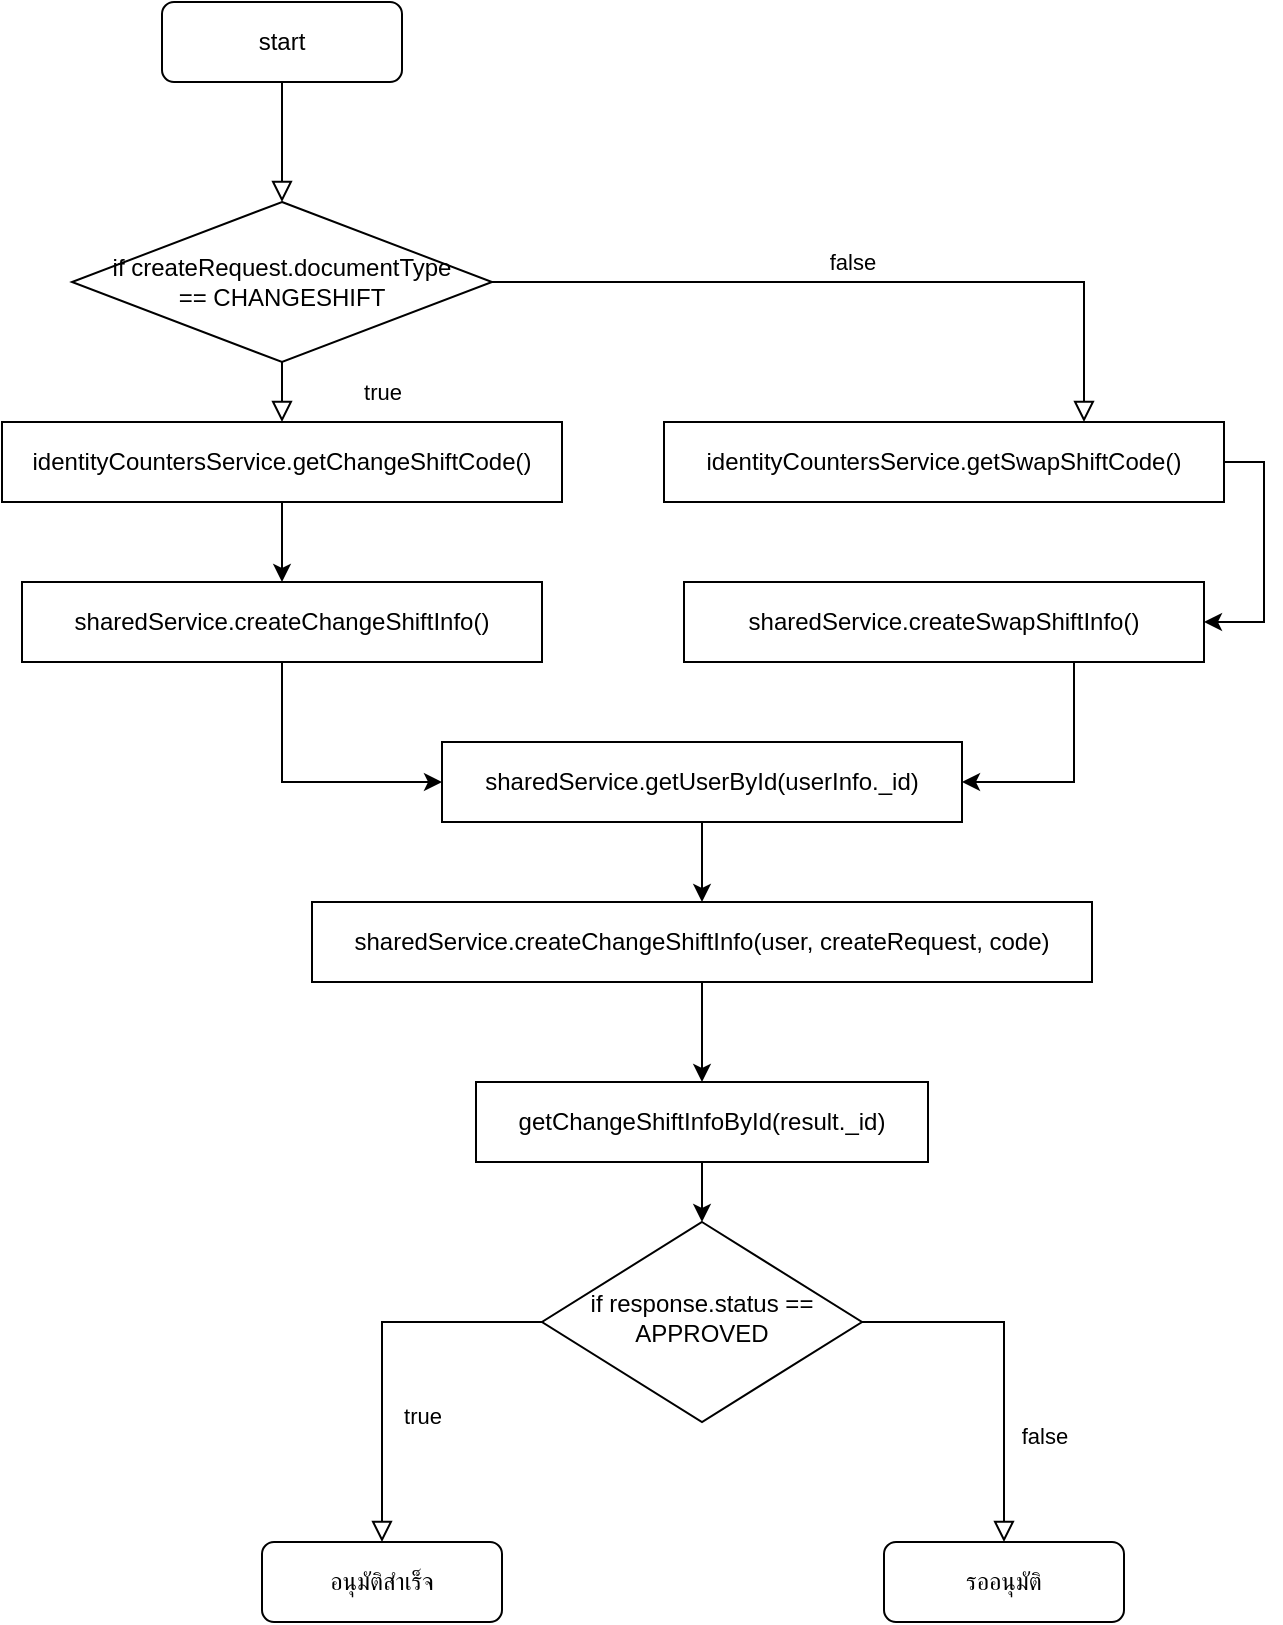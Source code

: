 <mxfile version="22.0.4" type="github" pages="2">
  <diagram id="C5RBs43oDa-KdzZeNtuy" name="Page-1">
    <mxGraphModel dx="1042" dy="569" grid="1" gridSize="10" guides="1" tooltips="1" connect="1" arrows="1" fold="1" page="1" pageScale="1" pageWidth="827" pageHeight="1169" math="0" shadow="0">
      <root>
        <mxCell id="WIyWlLk6GJQsqaUBKTNV-0" />
        <mxCell id="WIyWlLk6GJQsqaUBKTNV-1" parent="WIyWlLk6GJQsqaUBKTNV-0" />
        <mxCell id="WIyWlLk6GJQsqaUBKTNV-2" value="" style="rounded=0;html=1;jettySize=auto;orthogonalLoop=1;fontSize=11;endArrow=block;endFill=0;endSize=8;strokeWidth=1;shadow=0;labelBackgroundColor=none;edgeStyle=orthogonalEdgeStyle;entryX=0.5;entryY=0;entryDx=0;entryDy=0;" parent="WIyWlLk6GJQsqaUBKTNV-1" source="WIyWlLk6GJQsqaUBKTNV-3" target="_-2bb-wi2htIasHJEtvo-24" edge="1">
          <mxGeometry relative="1" as="geometry" />
        </mxCell>
        <mxCell id="WIyWlLk6GJQsqaUBKTNV-3" value="start" style="rounded=1;whiteSpace=wrap;html=1;fontSize=12;glass=0;strokeWidth=1;shadow=0;" parent="WIyWlLk6GJQsqaUBKTNV-1" vertex="1">
          <mxGeometry x="199" y="110" width="120" height="40" as="geometry" />
        </mxCell>
        <mxCell id="WIyWlLk6GJQsqaUBKTNV-4" value="true" style="rounded=0;html=1;jettySize=auto;orthogonalLoop=1;fontSize=11;endArrow=block;endFill=0;endSize=8;strokeWidth=1;shadow=0;labelBackgroundColor=none;edgeStyle=orthogonalEdgeStyle;exitX=0.5;exitY=1;exitDx=0;exitDy=0;entryX=0.5;entryY=0;entryDx=0;entryDy=0;" parent="WIyWlLk6GJQsqaUBKTNV-1" source="_-2bb-wi2htIasHJEtvo-24" target="_-2bb-wi2htIasHJEtvo-9" edge="1">
          <mxGeometry y="50" relative="1" as="geometry">
            <mxPoint as="offset" />
            <mxPoint x="259" y="380" as="targetPoint" />
          </mxGeometry>
        </mxCell>
        <mxCell id="WIyWlLk6GJQsqaUBKTNV-5" value="false" style="edgeStyle=orthogonalEdgeStyle;rounded=0;html=1;jettySize=auto;orthogonalLoop=1;fontSize=11;endArrow=block;endFill=0;endSize=8;strokeWidth=1;shadow=0;labelBackgroundColor=none;exitX=1;exitY=0.5;exitDx=0;exitDy=0;entryX=0.75;entryY=0;entryDx=0;entryDy=0;" parent="WIyWlLk6GJQsqaUBKTNV-1" source="_-2bb-wi2htIasHJEtvo-24" target="WIyWlLk6GJQsqaUBKTNV-7" edge="1">
          <mxGeometry x="-0.02" y="10" relative="1" as="geometry">
            <mxPoint as="offset" />
            <mxPoint x="689" y="370" as="targetPoint" />
          </mxGeometry>
        </mxCell>
        <mxCell id="_-2bb-wi2htIasHJEtvo-28" style="edgeStyle=orthogonalEdgeStyle;rounded=0;orthogonalLoop=1;jettySize=auto;html=1;exitX=1;exitY=0.5;exitDx=0;exitDy=0;entryX=1;entryY=0.5;entryDx=0;entryDy=0;" edge="1" parent="WIyWlLk6GJQsqaUBKTNV-1" source="WIyWlLk6GJQsqaUBKTNV-7" target="_-2bb-wi2htIasHJEtvo-2">
          <mxGeometry relative="1" as="geometry" />
        </mxCell>
        <mxCell id="WIyWlLk6GJQsqaUBKTNV-7" value="identityCountersService.getSwapShiftCode()" style="rounded=1;whiteSpace=wrap;html=1;fontSize=12;glass=0;strokeWidth=1;shadow=0;arcSize=0;" parent="WIyWlLk6GJQsqaUBKTNV-1" vertex="1">
          <mxGeometry x="450" y="320" width="280" height="40" as="geometry" />
        </mxCell>
        <mxCell id="WIyWlLk6GJQsqaUBKTNV-8" value="true" style="rounded=0;html=1;jettySize=auto;orthogonalLoop=1;fontSize=11;endArrow=block;endFill=0;endSize=8;strokeWidth=1;shadow=0;labelBackgroundColor=none;edgeStyle=orthogonalEdgeStyle;" parent="WIyWlLk6GJQsqaUBKTNV-1" source="WIyWlLk6GJQsqaUBKTNV-10" target="WIyWlLk6GJQsqaUBKTNV-11" edge="1">
          <mxGeometry x="0.331" y="20" relative="1" as="geometry">
            <mxPoint as="offset" />
          </mxGeometry>
        </mxCell>
        <mxCell id="WIyWlLk6GJQsqaUBKTNV-9" value="false" style="edgeStyle=orthogonalEdgeStyle;rounded=0;html=1;jettySize=auto;orthogonalLoop=1;fontSize=11;endArrow=block;endFill=0;endSize=8;strokeWidth=1;shadow=0;labelBackgroundColor=none;exitX=1;exitY=0.5;exitDx=0;exitDy=0;" parent="WIyWlLk6GJQsqaUBKTNV-1" source="WIyWlLk6GJQsqaUBKTNV-10" target="WIyWlLk6GJQsqaUBKTNV-12" edge="1">
          <mxGeometry x="0.417" y="20" relative="1" as="geometry">
            <mxPoint as="offset" />
          </mxGeometry>
        </mxCell>
        <mxCell id="WIyWlLk6GJQsqaUBKTNV-10" value="if response.status == APPROVED" style="rhombus;whiteSpace=wrap;html=1;shadow=0;fontFamily=Helvetica;fontSize=12;align=center;strokeWidth=1;spacing=6;spacingTop=-4;" parent="WIyWlLk6GJQsqaUBKTNV-1" vertex="1">
          <mxGeometry x="389" y="720" width="160" height="100" as="geometry" />
        </mxCell>
        <mxCell id="WIyWlLk6GJQsqaUBKTNV-11" value="อนุมัติสำเร็จ" style="rounded=1;whiteSpace=wrap;html=1;fontSize=12;glass=0;strokeWidth=1;shadow=0;" parent="WIyWlLk6GJQsqaUBKTNV-1" vertex="1">
          <mxGeometry x="249" y="880" width="120" height="40" as="geometry" />
        </mxCell>
        <mxCell id="WIyWlLk6GJQsqaUBKTNV-12" value="รออนุมัติ" style="rounded=1;whiteSpace=wrap;html=1;fontSize=12;glass=0;strokeWidth=1;shadow=0;" parent="WIyWlLk6GJQsqaUBKTNV-1" vertex="1">
          <mxGeometry x="560" y="880" width="120" height="40" as="geometry" />
        </mxCell>
        <mxCell id="_-2bb-wi2htIasHJEtvo-14" style="edgeStyle=orthogonalEdgeStyle;rounded=0;orthogonalLoop=1;jettySize=auto;html=1;entryX=1;entryY=0.5;entryDx=0;entryDy=0;exitX=0.75;exitY=1;exitDx=0;exitDy=0;" edge="1" parent="WIyWlLk6GJQsqaUBKTNV-1" source="_-2bb-wi2htIasHJEtvo-2" target="_-2bb-wi2htIasHJEtvo-13">
          <mxGeometry relative="1" as="geometry">
            <mxPoint x="730" y="550" as="sourcePoint" />
          </mxGeometry>
        </mxCell>
        <mxCell id="_-2bb-wi2htIasHJEtvo-2" value="sharedService.createSwapShiftInfo()" style="whiteSpace=wrap;html=1;rounded=1;glass=0;strokeWidth=1;shadow=0;arcSize=0;" vertex="1" parent="WIyWlLk6GJQsqaUBKTNV-1">
          <mxGeometry x="460" y="400" width="260" height="40" as="geometry" />
        </mxCell>
        <mxCell id="_-2bb-wi2htIasHJEtvo-12" style="edgeStyle=orthogonalEdgeStyle;rounded=0;orthogonalLoop=1;jettySize=auto;html=1;exitX=0.5;exitY=1;exitDx=0;exitDy=0;entryX=0.5;entryY=0;entryDx=0;entryDy=0;" edge="1" parent="WIyWlLk6GJQsqaUBKTNV-1" source="_-2bb-wi2htIasHJEtvo-9" target="_-2bb-wi2htIasHJEtvo-10">
          <mxGeometry relative="1" as="geometry" />
        </mxCell>
        <mxCell id="_-2bb-wi2htIasHJEtvo-9" value="identityCountersService.getChangeShiftCode()" style="rounded=1;whiteSpace=wrap;html=1;fontSize=12;glass=0;strokeWidth=1;shadow=0;arcSize=0;" vertex="1" parent="WIyWlLk6GJQsqaUBKTNV-1">
          <mxGeometry x="119" y="320" width="280" height="40" as="geometry" />
        </mxCell>
        <mxCell id="_-2bb-wi2htIasHJEtvo-15" style="edgeStyle=orthogonalEdgeStyle;rounded=0;orthogonalLoop=1;jettySize=auto;html=1;exitX=0.5;exitY=1;exitDx=0;exitDy=0;entryX=0;entryY=0.5;entryDx=0;entryDy=0;" edge="1" parent="WIyWlLk6GJQsqaUBKTNV-1" source="_-2bb-wi2htIasHJEtvo-10" target="_-2bb-wi2htIasHJEtvo-13">
          <mxGeometry relative="1" as="geometry" />
        </mxCell>
        <mxCell id="_-2bb-wi2htIasHJEtvo-10" value="sharedService.createChangeShiftInfo()" style="whiteSpace=wrap;html=1;rounded=1;glass=0;strokeWidth=1;shadow=0;arcSize=0;" vertex="1" parent="WIyWlLk6GJQsqaUBKTNV-1">
          <mxGeometry x="129" y="400" width="260" height="40" as="geometry" />
        </mxCell>
        <mxCell id="_-2bb-wi2htIasHJEtvo-19" style="edgeStyle=orthogonalEdgeStyle;rounded=0;orthogonalLoop=1;jettySize=auto;html=1;exitX=0.5;exitY=1;exitDx=0;exitDy=0;entryX=0.5;entryY=0;entryDx=0;entryDy=0;" edge="1" parent="WIyWlLk6GJQsqaUBKTNV-1" source="_-2bb-wi2htIasHJEtvo-13" target="_-2bb-wi2htIasHJEtvo-16">
          <mxGeometry relative="1" as="geometry" />
        </mxCell>
        <mxCell id="_-2bb-wi2htIasHJEtvo-13" value="sharedService.getUserById(userInfo._id)" style="whiteSpace=wrap;html=1;rounded=1;glass=0;strokeWidth=1;shadow=0;arcSize=0;" vertex="1" parent="WIyWlLk6GJQsqaUBKTNV-1">
          <mxGeometry x="339" y="480" width="260" height="40" as="geometry" />
        </mxCell>
        <mxCell id="_-2bb-wi2htIasHJEtvo-21" style="edgeStyle=orthogonalEdgeStyle;rounded=0;orthogonalLoop=1;jettySize=auto;html=1;exitX=0.5;exitY=1;exitDx=0;exitDy=0;entryX=0.5;entryY=0;entryDx=0;entryDy=0;" edge="1" parent="WIyWlLk6GJQsqaUBKTNV-1" source="_-2bb-wi2htIasHJEtvo-16" target="_-2bb-wi2htIasHJEtvo-20">
          <mxGeometry relative="1" as="geometry" />
        </mxCell>
        <mxCell id="_-2bb-wi2htIasHJEtvo-16" value="sharedService.createChangeShiftInfo(user, createRequest, code)" style="whiteSpace=wrap;html=1;rounded=1;glass=0;strokeWidth=1;shadow=0;arcSize=0;" vertex="1" parent="WIyWlLk6GJQsqaUBKTNV-1">
          <mxGeometry x="274" y="560" width="390" height="40" as="geometry" />
        </mxCell>
        <mxCell id="_-2bb-wi2htIasHJEtvo-22" style="edgeStyle=orthogonalEdgeStyle;rounded=0;orthogonalLoop=1;jettySize=auto;html=1;exitX=0.5;exitY=1;exitDx=0;exitDy=0;" edge="1" parent="WIyWlLk6GJQsqaUBKTNV-1" source="_-2bb-wi2htIasHJEtvo-20" target="WIyWlLk6GJQsqaUBKTNV-10">
          <mxGeometry relative="1" as="geometry" />
        </mxCell>
        <mxCell id="_-2bb-wi2htIasHJEtvo-20" value="getChangeShiftInfoById(result._id)" style="whiteSpace=wrap;html=1;rounded=1;glass=0;strokeWidth=1;shadow=0;arcSize=0;" vertex="1" parent="WIyWlLk6GJQsqaUBKTNV-1">
          <mxGeometry x="356" y="650" width="226" height="40" as="geometry" />
        </mxCell>
        <mxCell id="_-2bb-wi2htIasHJEtvo-24" value="if&amp;nbsp;createRequest.documentType ==&amp;nbsp;CHANGESHIFT" style="rhombus;whiteSpace=wrap;html=1;" vertex="1" parent="WIyWlLk6GJQsqaUBKTNV-1">
          <mxGeometry x="154" y="210" width="210" height="80" as="geometry" />
        </mxCell>
      </root>
    </mxGraphModel>
  </diagram>
  <diagram id="S-Z2ZGXmdk8n8kX4dXoF" name="Page-2">
    <mxGraphModel dx="1042" dy="569" grid="1" gridSize="10" guides="1" tooltips="1" connect="1" arrows="1" fold="1" page="1" pageScale="1" pageWidth="990" pageHeight="790" math="0" shadow="0">
      <root>
        <mxCell id="0" />
        <mxCell id="1" parent="0" />
        <mxCell id="oK1lQRf-akIrJBx_yWZA-25" style="edgeStyle=orthogonalEdgeStyle;rounded=0;orthogonalLoop=1;jettySize=auto;html=1;exitX=0.5;exitY=1;exitDx=0;exitDy=0;entryX=0.5;entryY=0;entryDx=0;entryDy=0;" edge="1" parent="1" source="oK1lQRf-akIrJBx_yWZA-2" target="oK1lQRf-akIrJBx_yWZA-15">
          <mxGeometry relative="1" as="geometry" />
        </mxCell>
        <mxCell id="oK1lQRf-akIrJBx_yWZA-2" value="start" style="rounded=1;whiteSpace=wrap;html=1;fontSize=12;glass=0;strokeWidth=1;shadow=0;" vertex="1" parent="1">
          <mxGeometry x="462" y="150" width="120" height="40" as="geometry" />
        </mxCell>
        <mxCell id="oK1lQRf-akIrJBx_yWZA-7" value="true" style="rounded=0;html=1;jettySize=auto;orthogonalLoop=1;fontSize=11;endArrow=block;endFill=0;endSize=8;strokeWidth=1;shadow=0;labelBackgroundColor=none;edgeStyle=orthogonalEdgeStyle;entryX=0.5;entryY=0;entryDx=0;entryDy=0;" edge="1" parent="1" source="oK1lQRf-akIrJBx_yWZA-9" target="mfvChuHM7UiGOmM7VRAI-2">
          <mxGeometry x="0.571" relative="1" as="geometry">
            <mxPoint as="offset" />
          </mxGeometry>
        </mxCell>
        <mxCell id="oK1lQRf-akIrJBx_yWZA-8" value="false" style="edgeStyle=orthogonalEdgeStyle;rounded=0;html=1;jettySize=auto;orthogonalLoop=1;fontSize=11;endArrow=block;endFill=0;endSize=8;strokeWidth=1;shadow=0;labelBackgroundColor=none;exitX=1;exitY=0.5;exitDx=0;exitDy=0;entryX=1;entryY=0.5;entryDx=0;entryDy=0;" edge="1" parent="1" source="oK1lQRf-akIrJBx_yWZA-9" target="mfvChuHM7UiGOmM7VRAI-5">
          <mxGeometry x="-0.442" relative="1" as="geometry">
            <mxPoint as="offset" />
            <mxPoint x="662" y="840" as="targetPoint" />
            <Array as="points">
              <mxPoint x="740" y="700" />
              <mxPoint x="740" y="990" />
            </Array>
          </mxGeometry>
        </mxCell>
        <mxCell id="oK1lQRf-akIrJBx_yWZA-9" value="ถ้าได้รับการอนุมัติทั้งหมด" style="rhombus;whiteSpace=wrap;html=1;shadow=0;fontFamily=Helvetica;fontSize=12;align=center;strokeWidth=1;spacing=6;spacingTop=-4;" vertex="1" parent="1">
          <mxGeometry x="442" y="650" width="160" height="100" as="geometry" />
        </mxCell>
        <mxCell id="oK1lQRf-akIrJBx_yWZA-14" style="edgeStyle=orthogonalEdgeStyle;rounded=0;orthogonalLoop=1;jettySize=auto;html=1;exitX=0.5;exitY=1;exitDx=0;exitDy=0;entryX=0.5;entryY=0;entryDx=0;entryDy=0;" edge="1" parent="1" source="oK1lQRf-akIrJBx_yWZA-15" target="oK1lQRf-akIrJBx_yWZA-17">
          <mxGeometry relative="1" as="geometry" />
        </mxCell>
        <mxCell id="oK1lQRf-akIrJBx_yWZA-15" value="ดึงข้อมูลพนักงาน bySupervisorId" style="rounded=1;whiteSpace=wrap;html=1;fontSize=12;glass=0;strokeWidth=1;shadow=0;arcSize=0;" vertex="1" parent="1">
          <mxGeometry x="382" y="220" width="280" height="40" as="geometry" />
        </mxCell>
        <mxCell id="oK1lQRf-akIrJBx_yWZA-16" style="edgeStyle=orthogonalEdgeStyle;rounded=0;orthogonalLoop=1;jettySize=auto;html=1;exitX=0.5;exitY=1;exitDx=0;exitDy=0;entryX=0.5;entryY=0;entryDx=0;entryDy=0;" edge="1" parent="1" source="oK1lQRf-akIrJBx_yWZA-17" target="mfvChuHM7UiGOmM7VRAI-1">
          <mxGeometry relative="1" as="geometry">
            <mxPoint x="522" y="375" as="targetPoint" />
          </mxGeometry>
        </mxCell>
        <mxCell id="oK1lQRf-akIrJBx_yWZA-17" value="ดึงข้อมูล Workflow ของเอกสาร" style="whiteSpace=wrap;html=1;rounded=1;glass=0;strokeWidth=1;shadow=0;arcSize=0;" vertex="1" parent="1">
          <mxGeometry x="392" y="290" width="260" height="40" as="geometry" />
        </mxCell>
        <mxCell id="oK1lQRf-akIrJBx_yWZA-18" style="edgeStyle=orthogonalEdgeStyle;rounded=0;orthogonalLoop=1;jettySize=auto;html=1;exitX=0.5;exitY=1;exitDx=0;exitDy=0;entryX=0.5;entryY=0;entryDx=0;entryDy=0;" edge="1" parent="1" source="mfvChuHM7UiGOmM7VRAI-1" target="oK1lQRf-akIrJBx_yWZA-21">
          <mxGeometry relative="1" as="geometry">
            <mxPoint x="522" y="415" as="sourcePoint" />
          </mxGeometry>
        </mxCell>
        <mxCell id="mfvChuHM7UiGOmM7VRAI-11" value="true" style="edgeLabel;html=1;align=center;verticalAlign=middle;resizable=0;points=[];" vertex="1" connectable="0" parent="oK1lQRf-akIrJBx_yWZA-18">
          <mxGeometry x="-0.24" y="-1" relative="1" as="geometry">
            <mxPoint as="offset" />
          </mxGeometry>
        </mxCell>
        <mxCell id="oK1lQRf-akIrJBx_yWZA-20" style="edgeStyle=orthogonalEdgeStyle;rounded=0;orthogonalLoop=1;jettySize=auto;html=1;exitX=0.5;exitY=1;exitDx=0;exitDy=0;entryX=0.5;entryY=0;entryDx=0;entryDy=0;" edge="1" parent="1" source="oK1lQRf-akIrJBx_yWZA-21" target="oK1lQRf-akIrJBx_yWZA-23">
          <mxGeometry relative="1" as="geometry" />
        </mxCell>
        <mxCell id="oK1lQRf-akIrJBx_yWZA-21" value="ดึงข้อมูลเอกสารเปลี่ยนกะงาน" style="whiteSpace=wrap;html=1;rounded=1;glass=0;strokeWidth=1;shadow=0;arcSize=0;" vertex="1" parent="1">
          <mxGeometry x="327" y="510" width="390" height="40" as="geometry" />
        </mxCell>
        <mxCell id="oK1lQRf-akIrJBx_yWZA-22" style="edgeStyle=orthogonalEdgeStyle;rounded=0;orthogonalLoop=1;jettySize=auto;html=1;exitX=0.5;exitY=1;exitDx=0;exitDy=0;" edge="1" parent="1" source="oK1lQRf-akIrJBx_yWZA-23" target="oK1lQRf-akIrJBx_yWZA-9">
          <mxGeometry relative="1" as="geometry" />
        </mxCell>
        <mxCell id="oK1lQRf-akIrJBx_yWZA-23" value="ตรวจสอบตารางงานของพนักงาน" style="whiteSpace=wrap;html=1;rounded=1;glass=0;strokeWidth=1;shadow=0;arcSize=0;" vertex="1" parent="1">
          <mxGeometry x="409" y="580" width="226" height="40" as="geometry" />
        </mxCell>
        <mxCell id="mfvChuHM7UiGOmM7VRAI-7" style="edgeStyle=orthogonalEdgeStyle;rounded=0;orthogonalLoop=1;jettySize=auto;html=1;exitX=1;exitY=0.5;exitDx=0;exitDy=0;entryX=0.5;entryY=1;entryDx=0;entryDy=0;" edge="1" parent="1" source="mfvChuHM7UiGOmM7VRAI-1" target="mfvChuHM7UiGOmM7VRAI-5">
          <mxGeometry relative="1" as="geometry">
            <Array as="points">
              <mxPoint x="830" y="410" />
              <mxPoint x="830" y="1030" />
              <mxPoint x="342" y="1030" />
            </Array>
          </mxGeometry>
        </mxCell>
        <mxCell id="mfvChuHM7UiGOmM7VRAI-10" value="false" style="edgeLabel;html=1;align=center;verticalAlign=middle;resizable=0;points=[];" vertex="1" connectable="0" parent="mfvChuHM7UiGOmM7VRAI-7">
          <mxGeometry x="-0.472" y="2" relative="1" as="geometry">
            <mxPoint as="offset" />
          </mxGeometry>
        </mxCell>
        <mxCell id="mfvChuHM7UiGOmM7VRAI-1" value="ถ้าสถานะเอกสารเป็น APPROVED" style="rhombus;whiteSpace=wrap;html=1;" vertex="1" parent="1">
          <mxGeometry x="461" y="370" width="122" height="80" as="geometry" />
        </mxCell>
        <mxCell id="mfvChuHM7UiGOmM7VRAI-4" style="edgeStyle=orthogonalEdgeStyle;rounded=0;orthogonalLoop=1;jettySize=auto;html=1;exitX=0.5;exitY=1;exitDx=0;exitDy=0;entryX=0.5;entryY=0;entryDx=0;entryDy=0;" edge="1" parent="1" source="mfvChuHM7UiGOmM7VRAI-2" target="mfvChuHM7UiGOmM7VRAI-3">
          <mxGeometry relative="1" as="geometry" />
        </mxCell>
        <mxCell id="mfvChuHM7UiGOmM7VRAI-2" value="ถ้าได้รับการอนุมัติทั้งหมด" style="rhombus;whiteSpace=wrap;html=1;" vertex="1" parent="1">
          <mxGeometry x="287" y="760" width="110" height="80" as="geometry" />
        </mxCell>
        <mxCell id="mfvChuHM7UiGOmM7VRAI-6" style="edgeStyle=orthogonalEdgeStyle;rounded=0;orthogonalLoop=1;jettySize=auto;html=1;exitX=0.5;exitY=1;exitDx=0;exitDy=0;entryX=0.5;entryY=0;entryDx=0;entryDy=0;" edge="1" parent="1" source="mfvChuHM7UiGOmM7VRAI-3" target="mfvChuHM7UiGOmM7VRAI-5">
          <mxGeometry relative="1" as="geometry" />
        </mxCell>
        <mxCell id="mfvChuHM7UiGOmM7VRAI-3" value="ส่ง Line Notify แจ้งเตือน" style="whiteSpace=wrap;html=1;rounded=1;glass=0;strokeWidth=1;shadow=0;arcSize=0;" vertex="1" parent="1">
          <mxGeometry x="229" y="880" width="226" height="40" as="geometry" />
        </mxCell>
        <mxCell id="mfvChuHM7UiGOmM7VRAI-5" value="end" style="rounded=1;whiteSpace=wrap;html=1;fontSize=12;glass=0;strokeWidth=1;shadow=0;" vertex="1" parent="1">
          <mxGeometry x="282" y="970" width="120" height="40" as="geometry" />
        </mxCell>
      </root>
    </mxGraphModel>
  </diagram>
</mxfile>
